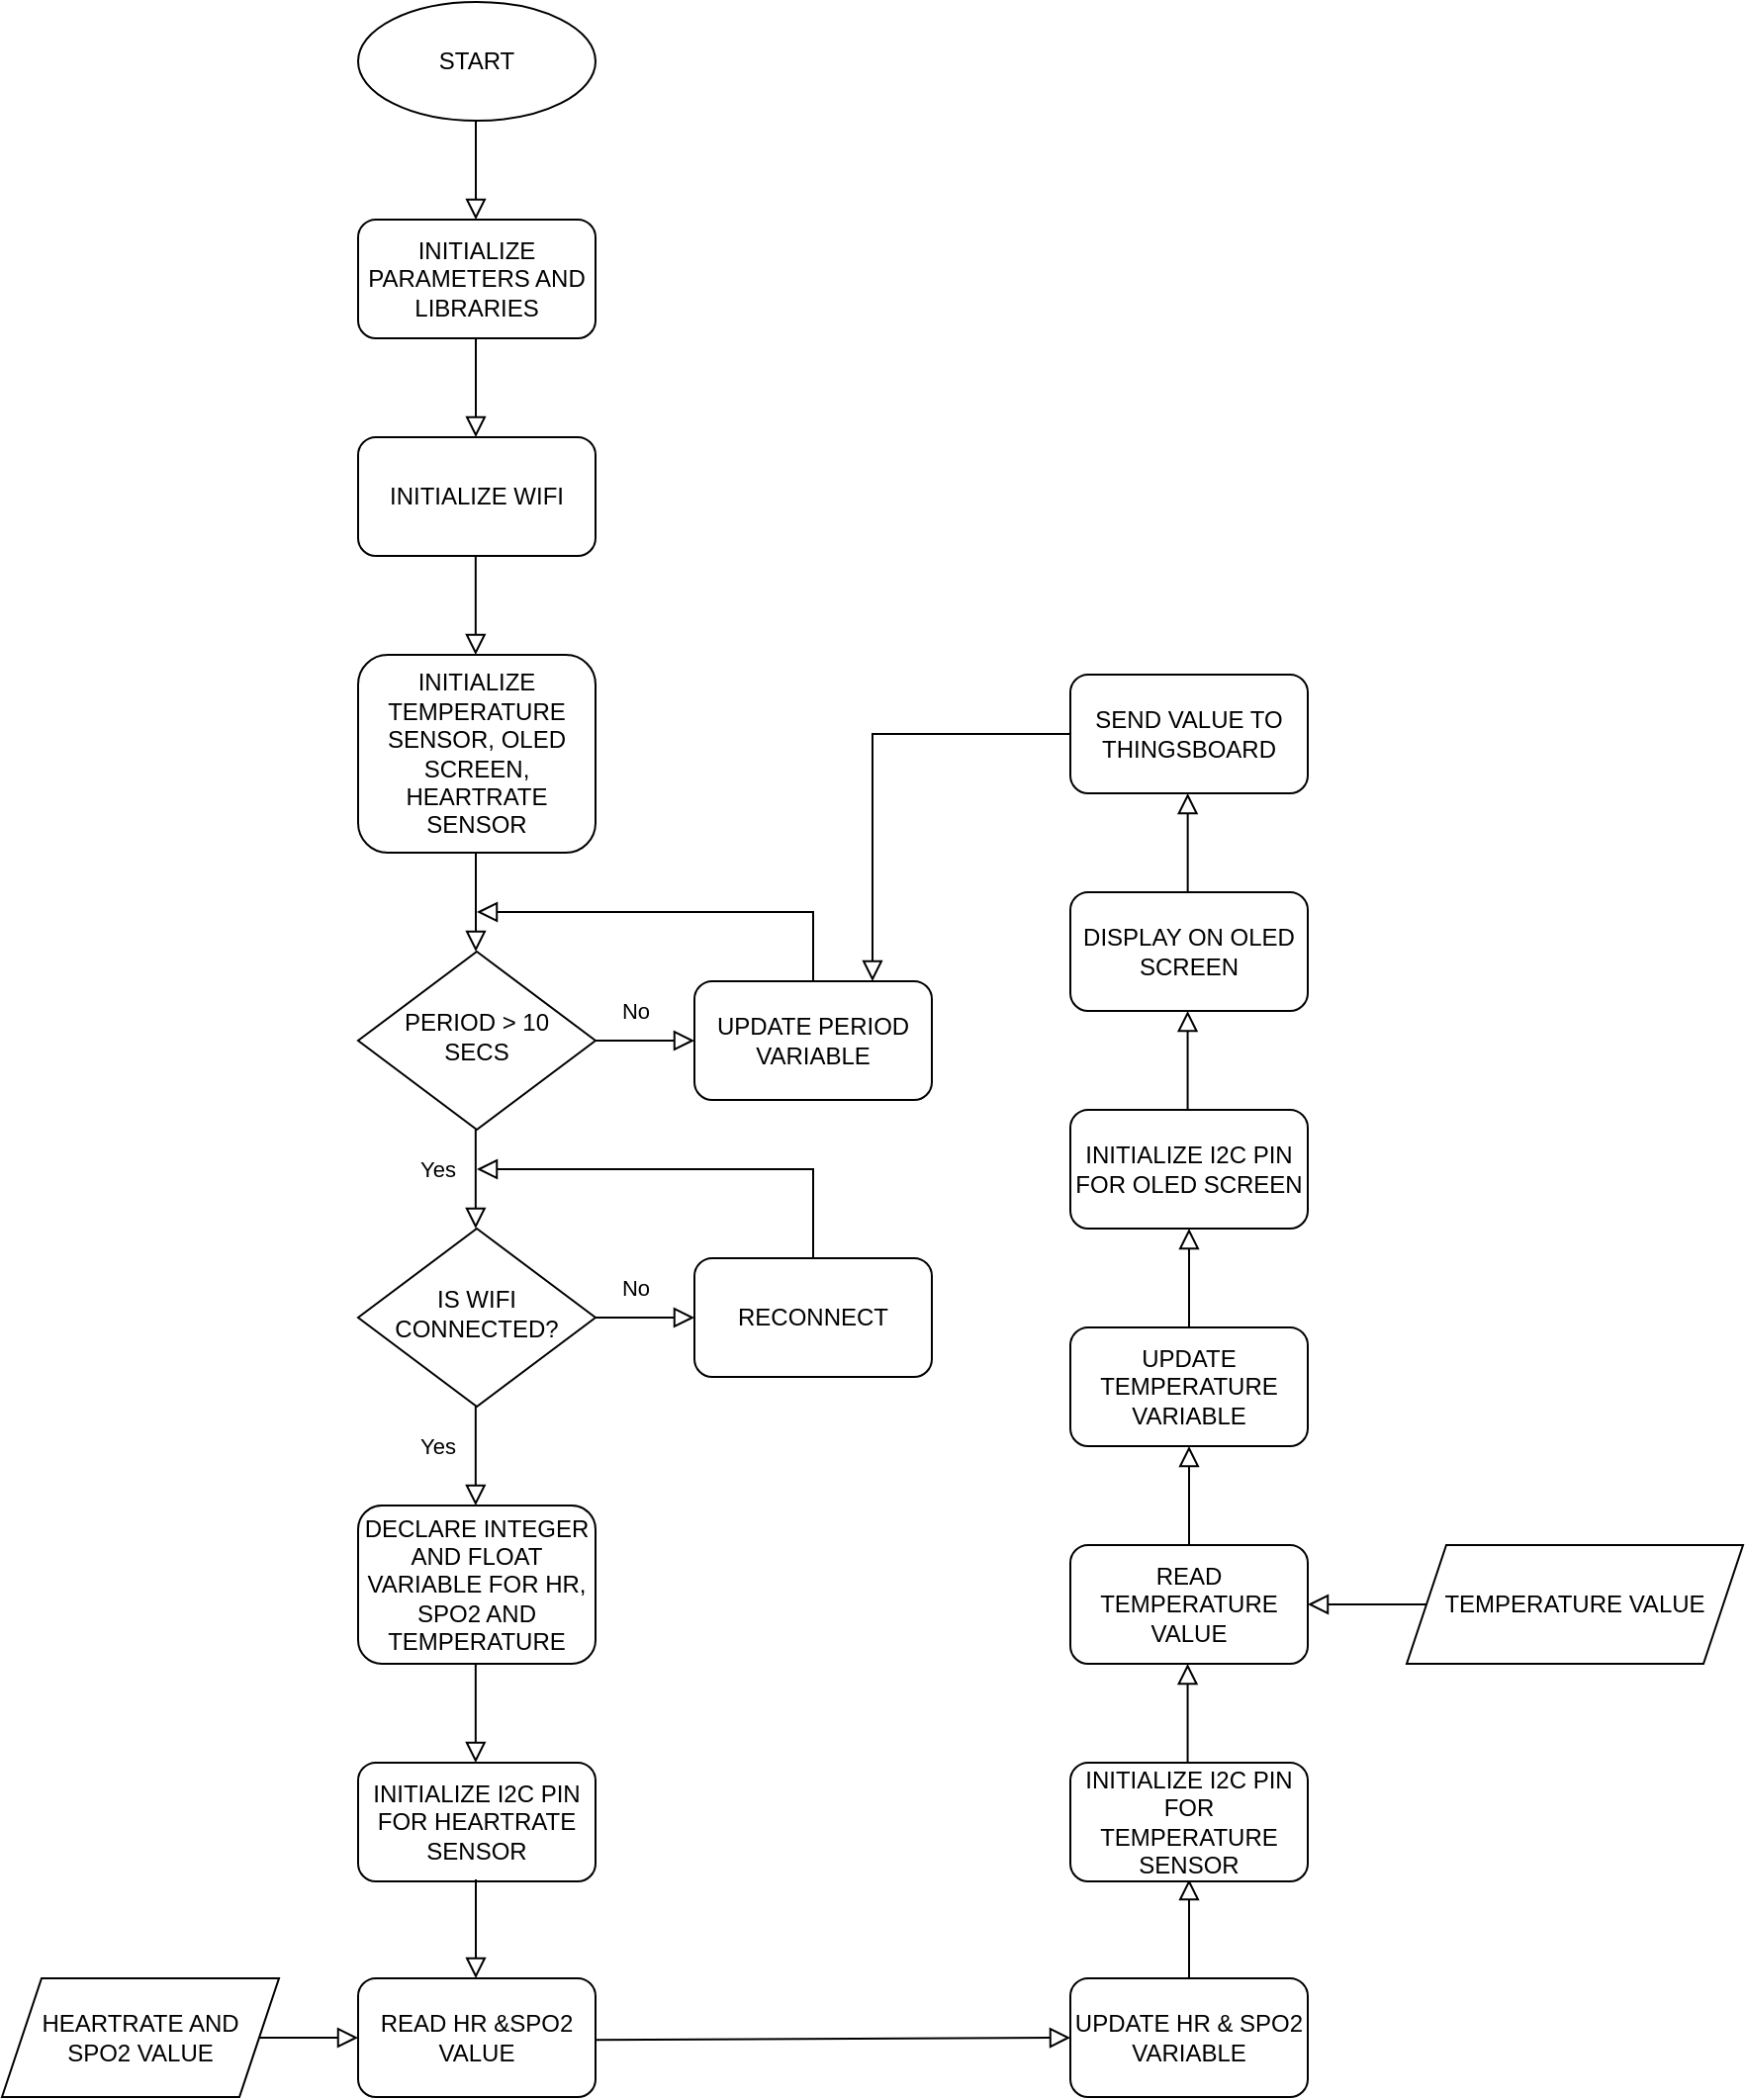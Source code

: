 <mxfile version="20.6.0" type="github">
  <diagram id="C5RBs43oDa-KdzZeNtuy" name="Page-1">
    <mxGraphModel dx="2480" dy="2576" grid="1" gridSize="10" guides="1" tooltips="1" connect="1" arrows="1" fold="1" page="1" pageScale="1" pageWidth="827" pageHeight="1169" math="0" shadow="0">
      <root>
        <mxCell id="WIyWlLk6GJQsqaUBKTNV-0" />
        <mxCell id="WIyWlLk6GJQsqaUBKTNV-1" parent="WIyWlLk6GJQsqaUBKTNV-0" />
        <mxCell id="WIyWlLk6GJQsqaUBKTNV-3" value="INITIALIZE PARAMETERS AND LIBRARIES" style="rounded=1;whiteSpace=wrap;html=1;fontSize=12;glass=0;strokeWidth=1;shadow=0;" parent="WIyWlLk6GJQsqaUBKTNV-1" vertex="1">
          <mxGeometry x="210" y="50" width="120" height="60" as="geometry" />
        </mxCell>
        <mxCell id="-AS3Y-vj9zypQ7iNOqmJ-0" value="START" style="ellipse;whiteSpace=wrap;html=1;" parent="WIyWlLk6GJQsqaUBKTNV-1" vertex="1">
          <mxGeometry x="210" y="-60" width="120" height="60" as="geometry" />
        </mxCell>
        <mxCell id="-AS3Y-vj9zypQ7iNOqmJ-1" value="" style="rounded=0;html=1;jettySize=auto;orthogonalLoop=1;fontSize=11;endArrow=block;endFill=0;endSize=8;strokeWidth=1;shadow=0;labelBackgroundColor=none;edgeStyle=orthogonalEdgeStyle;" parent="WIyWlLk6GJQsqaUBKTNV-1" edge="1">
          <mxGeometry relative="1" as="geometry">
            <mxPoint x="269.5" as="sourcePoint" />
            <mxPoint x="269.5" y="50" as="targetPoint" />
          </mxGeometry>
        </mxCell>
        <mxCell id="-AS3Y-vj9zypQ7iNOqmJ-5" value="INITIALIZE WIFI" style="rounded=1;whiteSpace=wrap;html=1;fontSize=12;glass=0;strokeWidth=1;shadow=0;" parent="WIyWlLk6GJQsqaUBKTNV-1" vertex="1">
          <mxGeometry x="210" y="160" width="120" height="60" as="geometry" />
        </mxCell>
        <mxCell id="-AS3Y-vj9zypQ7iNOqmJ-7" value="" style="rounded=0;html=1;jettySize=auto;orthogonalLoop=1;fontSize=11;endArrow=block;endFill=0;endSize=8;strokeWidth=1;shadow=0;labelBackgroundColor=none;edgeStyle=orthogonalEdgeStyle;" parent="WIyWlLk6GJQsqaUBKTNV-1" edge="1">
          <mxGeometry relative="1" as="geometry">
            <mxPoint x="269.5" y="110" as="sourcePoint" />
            <mxPoint x="269.5" y="160" as="targetPoint" />
          </mxGeometry>
        </mxCell>
        <mxCell id="-AS3Y-vj9zypQ7iNOqmJ-13" value="INITIALIZE TEMPERATURE SENSOR, OLED SCREEN, HEARTRATE SENSOR" style="rounded=1;whiteSpace=wrap;html=1;fontSize=12;glass=0;strokeWidth=1;shadow=0;" parent="WIyWlLk6GJQsqaUBKTNV-1" vertex="1">
          <mxGeometry x="210" y="270" width="120" height="100" as="geometry" />
        </mxCell>
        <mxCell id="-AS3Y-vj9zypQ7iNOqmJ-14" value="" style="rounded=0;html=1;jettySize=auto;orthogonalLoop=1;fontSize=11;endArrow=block;endFill=0;endSize=8;strokeWidth=1;shadow=0;labelBackgroundColor=none;edgeStyle=orthogonalEdgeStyle;" parent="WIyWlLk6GJQsqaUBKTNV-1" edge="1">
          <mxGeometry relative="1" as="geometry">
            <mxPoint x="269.5" y="370" as="sourcePoint" />
            <mxPoint x="269.5" y="420" as="targetPoint" />
          </mxGeometry>
        </mxCell>
        <mxCell id="-AS3Y-vj9zypQ7iNOqmJ-19" value="INITIALIZE I2C PIN FOR HEARTRATE SENSOR" style="rounded=1;whiteSpace=wrap;html=1;fontSize=12;glass=0;strokeWidth=1;shadow=0;" parent="WIyWlLk6GJQsqaUBKTNV-1" vertex="1">
          <mxGeometry x="210" y="830" width="120" height="60" as="geometry" />
        </mxCell>
        <mxCell id="-AS3Y-vj9zypQ7iNOqmJ-21" value="DECLARE INTEGER AND FLOAT VARIABLE FOR HR, SPO2 AND TEMPERATURE" style="rounded=1;whiteSpace=wrap;html=1;fontSize=12;glass=0;strokeWidth=1;shadow=0;" parent="WIyWlLk6GJQsqaUBKTNV-1" vertex="1">
          <mxGeometry x="210" y="700" width="120" height="80" as="geometry" />
        </mxCell>
        <mxCell id="-AS3Y-vj9zypQ7iNOqmJ-22" value="" style="rounded=0;html=1;jettySize=auto;orthogonalLoop=1;fontSize=11;endArrow=block;endFill=0;endSize=8;strokeWidth=1;shadow=0;labelBackgroundColor=none;edgeStyle=orthogonalEdgeStyle;" parent="WIyWlLk6GJQsqaUBKTNV-1" edge="1">
          <mxGeometry relative="1" as="geometry">
            <mxPoint x="269.5" y="889" as="sourcePoint" />
            <mxPoint x="269.5" y="939" as="targetPoint" />
          </mxGeometry>
        </mxCell>
        <mxCell id="-AS3Y-vj9zypQ7iNOqmJ-23" value="READ HR &amp;amp;SPO2 VALUE" style="rounded=1;whiteSpace=wrap;html=1;fontSize=12;glass=0;strokeWidth=1;shadow=0;" parent="WIyWlLk6GJQsqaUBKTNV-1" vertex="1">
          <mxGeometry x="210" y="939" width="120" height="60" as="geometry" />
        </mxCell>
        <mxCell id="-AS3Y-vj9zypQ7iNOqmJ-24" value="" style="rounded=0;html=1;jettySize=auto;orthogonalLoop=1;fontSize=11;endArrow=block;endFill=0;endSize=8;strokeWidth=1;shadow=0;labelBackgroundColor=none;entryX=0;entryY=0.5;entryDx=0;entryDy=0;" parent="WIyWlLk6GJQsqaUBKTNV-1" target="-AS3Y-vj9zypQ7iNOqmJ-28" edge="1">
          <mxGeometry relative="1" as="geometry">
            <mxPoint x="330" y="970.17" as="sourcePoint" />
            <mxPoint x="450" y="970" as="targetPoint" />
          </mxGeometry>
        </mxCell>
        <mxCell id="-AS3Y-vj9zypQ7iNOqmJ-25" value="HEARTRATE AND&lt;br&gt;SPO2 VALUE" style="shape=parallelogram;perimeter=parallelogramPerimeter;whiteSpace=wrap;html=1;fixedSize=1;" parent="WIyWlLk6GJQsqaUBKTNV-1" vertex="1">
          <mxGeometry x="30" y="939" width="140" height="60" as="geometry" />
        </mxCell>
        <mxCell id="-AS3Y-vj9zypQ7iNOqmJ-27" value="" style="rounded=0;html=1;jettySize=auto;orthogonalLoop=1;fontSize=11;endArrow=block;endFill=0;endSize=8;strokeWidth=1;shadow=0;labelBackgroundColor=none;exitX=1;exitY=0.5;exitDx=0;exitDy=0;entryX=0;entryY=0.5;entryDx=0;entryDy=0;" parent="WIyWlLk6GJQsqaUBKTNV-1" source="-AS3Y-vj9zypQ7iNOqmJ-25" target="-AS3Y-vj9zypQ7iNOqmJ-23" edge="1">
          <mxGeometry relative="1" as="geometry">
            <mxPoint x="140" y="899" as="sourcePoint" />
            <mxPoint x="200" y="969" as="targetPoint" />
          </mxGeometry>
        </mxCell>
        <mxCell id="-AS3Y-vj9zypQ7iNOqmJ-28" value="UPDATE HR &amp;amp; SPO2 VARIABLE" style="rounded=1;whiteSpace=wrap;html=1;fontSize=12;glass=0;strokeWidth=1;shadow=0;" parent="WIyWlLk6GJQsqaUBKTNV-1" vertex="1">
          <mxGeometry x="570" y="939" width="120" height="60" as="geometry" />
        </mxCell>
        <mxCell id="-AS3Y-vj9zypQ7iNOqmJ-29" value="" style="rounded=0;html=1;jettySize=auto;orthogonalLoop=1;fontSize=11;endArrow=block;endFill=0;endSize=8;strokeWidth=1;shadow=0;labelBackgroundColor=none;exitX=0.5;exitY=0;exitDx=0;exitDy=0;" parent="WIyWlLk6GJQsqaUBKTNV-1" source="-AS3Y-vj9zypQ7iNOqmJ-28" edge="1">
          <mxGeometry relative="1" as="geometry">
            <mxPoint x="600" y="909" as="sourcePoint" />
            <mxPoint x="630" y="889" as="targetPoint" />
          </mxGeometry>
        </mxCell>
        <mxCell id="-AS3Y-vj9zypQ7iNOqmJ-30" value="TEMPERATURE VALUE" style="shape=parallelogram;perimeter=parallelogramPerimeter;whiteSpace=wrap;html=1;fixedSize=1;" parent="WIyWlLk6GJQsqaUBKTNV-1" vertex="1">
          <mxGeometry x="740" y="720" width="170" height="60" as="geometry" />
        </mxCell>
        <mxCell id="-AS3Y-vj9zypQ7iNOqmJ-31" value="READ TEMPERATURE VALUE" style="rounded=1;whiteSpace=wrap;html=1;fontSize=12;glass=0;strokeWidth=1;shadow=0;" parent="WIyWlLk6GJQsqaUBKTNV-1" vertex="1">
          <mxGeometry x="570" y="720" width="120" height="60" as="geometry" />
        </mxCell>
        <mxCell id="-AS3Y-vj9zypQ7iNOqmJ-32" value="" style="rounded=0;html=1;jettySize=auto;orthogonalLoop=1;fontSize=11;endArrow=block;endFill=0;endSize=8;strokeWidth=1;shadow=0;labelBackgroundColor=none;entryX=1;entryY=0.5;entryDx=0;entryDy=0;exitX=0;exitY=0.5;exitDx=0;exitDy=0;" parent="WIyWlLk6GJQsqaUBKTNV-1" source="-AS3Y-vj9zypQ7iNOqmJ-30" target="-AS3Y-vj9zypQ7iNOqmJ-31" edge="1">
          <mxGeometry relative="1" as="geometry">
            <mxPoint x="740" y="750" as="sourcePoint" />
            <mxPoint x="680" y="690" as="targetPoint" />
          </mxGeometry>
        </mxCell>
        <mxCell id="-AS3Y-vj9zypQ7iNOqmJ-33" value="" style="rounded=0;html=1;jettySize=auto;orthogonalLoop=1;fontSize=11;endArrow=block;endFill=0;endSize=8;strokeWidth=1;shadow=0;labelBackgroundColor=none;exitX=0.5;exitY=0;exitDx=0;exitDy=0;" parent="WIyWlLk6GJQsqaUBKTNV-1" edge="1">
          <mxGeometry relative="1" as="geometry">
            <mxPoint x="630" y="720" as="sourcePoint" />
            <mxPoint x="630" y="670" as="targetPoint" />
          </mxGeometry>
        </mxCell>
        <mxCell id="-AS3Y-vj9zypQ7iNOqmJ-34" value="UPDATE TEMPERATURE VARIABLE" style="rounded=1;whiteSpace=wrap;html=1;fontSize=12;glass=0;strokeWidth=1;shadow=0;" parent="WIyWlLk6GJQsqaUBKTNV-1" vertex="1">
          <mxGeometry x="570" y="610" width="120" height="60" as="geometry" />
        </mxCell>
        <mxCell id="-AS3Y-vj9zypQ7iNOqmJ-35" value="" style="rounded=0;html=1;jettySize=auto;orthogonalLoop=1;fontSize=11;endArrow=block;endFill=0;endSize=8;strokeWidth=1;shadow=0;labelBackgroundColor=none;exitX=0.5;exitY=0;exitDx=0;exitDy=0;" parent="WIyWlLk6GJQsqaUBKTNV-1" edge="1">
          <mxGeometry relative="1" as="geometry">
            <mxPoint x="630" y="610" as="sourcePoint" />
            <mxPoint x="630" y="560" as="targetPoint" />
          </mxGeometry>
        </mxCell>
        <mxCell id="-AS3Y-vj9zypQ7iNOqmJ-36" value="DISPLAY ON OLED SCREEN" style="rounded=1;whiteSpace=wrap;html=1;fontSize=12;glass=0;strokeWidth=1;shadow=0;" parent="WIyWlLk6GJQsqaUBKTNV-1" vertex="1">
          <mxGeometry x="570" y="390" width="120" height="60" as="geometry" />
        </mxCell>
        <mxCell id="-AS3Y-vj9zypQ7iNOqmJ-37" value="" style="rounded=0;html=1;jettySize=auto;orthogonalLoop=1;fontSize=11;endArrow=block;endFill=0;endSize=8;strokeWidth=1;shadow=0;labelBackgroundColor=none;exitX=0.5;exitY=0;exitDx=0;exitDy=0;" parent="WIyWlLk6GJQsqaUBKTNV-1" edge="1">
          <mxGeometry relative="1" as="geometry">
            <mxPoint x="629.33" y="390" as="sourcePoint" />
            <mxPoint x="629.33" y="340" as="targetPoint" />
          </mxGeometry>
        </mxCell>
        <mxCell id="-AS3Y-vj9zypQ7iNOqmJ-38" value="SEND VALUE TO THINGSBOARD" style="rounded=1;whiteSpace=wrap;html=1;fontSize=12;glass=0;strokeWidth=1;shadow=0;" parent="WIyWlLk6GJQsqaUBKTNV-1" vertex="1">
          <mxGeometry x="570" y="280" width="120" height="60" as="geometry" />
        </mxCell>
        <mxCell id="5JQKZ3E2Aj2A8bMWfl4t-0" value="PERIOD &amp;gt; 10&lt;br&gt;SECS" style="rhombus;whiteSpace=wrap;html=1;shadow=0;fontFamily=Helvetica;fontSize=12;align=center;strokeWidth=1;spacing=6;spacingTop=-4;" vertex="1" parent="WIyWlLk6GJQsqaUBKTNV-1">
          <mxGeometry x="210" y="420" width="120" height="90" as="geometry" />
        </mxCell>
        <mxCell id="5JQKZ3E2Aj2A8bMWfl4t-2" value="Yes" style="rounded=0;html=1;jettySize=auto;orthogonalLoop=1;fontSize=11;endArrow=block;endFill=0;endSize=8;strokeWidth=1;shadow=0;labelBackgroundColor=none;edgeStyle=orthogonalEdgeStyle;" edge="1" parent="WIyWlLk6GJQsqaUBKTNV-1">
          <mxGeometry x="-0.2" y="-19" relative="1" as="geometry">
            <mxPoint as="offset" />
            <mxPoint x="269.41" y="560" as="targetPoint" />
            <mxPoint x="269.41" y="510" as="sourcePoint" />
          </mxGeometry>
        </mxCell>
        <mxCell id="5JQKZ3E2Aj2A8bMWfl4t-12" value="No" style="edgeStyle=orthogonalEdgeStyle;rounded=0;html=1;jettySize=auto;orthogonalLoop=1;fontSize=11;endArrow=block;endFill=0;endSize=8;strokeWidth=1;shadow=0;labelBackgroundColor=none;" edge="1" parent="WIyWlLk6GJQsqaUBKTNV-1">
          <mxGeometry x="-0.2" y="15" relative="1" as="geometry">
            <mxPoint as="offset" />
            <mxPoint x="380" y="465" as="targetPoint" />
            <Array as="points">
              <mxPoint x="380" y="465" />
            </Array>
            <mxPoint x="330" y="465" as="sourcePoint" />
          </mxGeometry>
        </mxCell>
        <mxCell id="5JQKZ3E2Aj2A8bMWfl4t-13" value="UPDATE PERIOD VARIABLE" style="rounded=1;whiteSpace=wrap;html=1;fontSize=12;glass=0;strokeWidth=1;shadow=0;" vertex="1" parent="WIyWlLk6GJQsqaUBKTNV-1">
          <mxGeometry x="380" y="435" width="120" height="60" as="geometry" />
        </mxCell>
        <mxCell id="5JQKZ3E2Aj2A8bMWfl4t-14" value="" style="rounded=0;html=1;jettySize=auto;orthogonalLoop=1;fontSize=11;endArrow=block;endFill=0;endSize=8;strokeWidth=1;shadow=0;labelBackgroundColor=none;edgeStyle=orthogonalEdgeStyle;" edge="1" parent="WIyWlLk6GJQsqaUBKTNV-1">
          <mxGeometry relative="1" as="geometry">
            <mxPoint x="440" y="435" as="sourcePoint" />
            <mxPoint x="270" y="400" as="targetPoint" />
            <Array as="points">
              <mxPoint x="440" y="400" />
            </Array>
          </mxGeometry>
        </mxCell>
        <mxCell id="5JQKZ3E2Aj2A8bMWfl4t-16" value="" style="rounded=0;html=1;jettySize=auto;orthogonalLoop=1;fontSize=11;endArrow=block;endFill=0;endSize=8;strokeWidth=1;shadow=0;labelBackgroundColor=none;exitX=0;exitY=0.5;exitDx=0;exitDy=0;edgeStyle=orthogonalEdgeStyle;entryX=0.75;entryY=0;entryDx=0;entryDy=0;" edge="1" parent="WIyWlLk6GJQsqaUBKTNV-1" source="-AS3Y-vj9zypQ7iNOqmJ-38" target="5JQKZ3E2Aj2A8bMWfl4t-13">
          <mxGeometry relative="1" as="geometry">
            <mxPoint x="530" y="320" as="sourcePoint" />
            <mxPoint x="530" y="270" as="targetPoint" />
          </mxGeometry>
        </mxCell>
        <mxCell id="5JQKZ3E2Aj2A8bMWfl4t-19" value="No" style="edgeStyle=orthogonalEdgeStyle;rounded=0;html=1;jettySize=auto;orthogonalLoop=1;fontSize=11;endArrow=block;endFill=0;endSize=8;strokeWidth=1;shadow=0;labelBackgroundColor=none;" edge="1" parent="WIyWlLk6GJQsqaUBKTNV-1" source="5JQKZ3E2Aj2A8bMWfl4t-20">
          <mxGeometry x="-0.2" y="15" relative="1" as="geometry">
            <mxPoint as="offset" />
            <mxPoint x="380" y="605" as="targetPoint" />
            <Array as="points">
              <mxPoint x="380" y="605" />
            </Array>
          </mxGeometry>
        </mxCell>
        <mxCell id="5JQKZ3E2Aj2A8bMWfl4t-20" value="IS WIFI CONNECTED?" style="rhombus;whiteSpace=wrap;html=1;shadow=0;fontFamily=Helvetica;fontSize=12;align=center;strokeWidth=1;spacing=6;spacingTop=-4;" vertex="1" parent="WIyWlLk6GJQsqaUBKTNV-1">
          <mxGeometry x="210" y="560" width="120" height="90" as="geometry" />
        </mxCell>
        <mxCell id="5JQKZ3E2Aj2A8bMWfl4t-21" value="RECONNECT" style="rounded=1;whiteSpace=wrap;html=1;fontSize=12;glass=0;strokeWidth=1;shadow=0;" vertex="1" parent="WIyWlLk6GJQsqaUBKTNV-1">
          <mxGeometry x="380" y="575" width="120" height="60" as="geometry" />
        </mxCell>
        <mxCell id="5JQKZ3E2Aj2A8bMWfl4t-22" value="" style="rounded=0;html=1;jettySize=auto;orthogonalLoop=1;fontSize=11;endArrow=block;endFill=0;endSize=8;strokeWidth=1;shadow=0;labelBackgroundColor=none;edgeStyle=orthogonalEdgeStyle;" edge="1" parent="WIyWlLk6GJQsqaUBKTNV-1">
          <mxGeometry relative="1" as="geometry">
            <mxPoint x="440" y="575" as="sourcePoint" />
            <mxPoint x="270" y="530" as="targetPoint" />
            <Array as="points">
              <mxPoint x="440" y="530" />
              <mxPoint x="300" y="530" />
            </Array>
          </mxGeometry>
        </mxCell>
        <mxCell id="5JQKZ3E2Aj2A8bMWfl4t-23" value="Yes" style="rounded=0;html=1;jettySize=auto;orthogonalLoop=1;fontSize=11;endArrow=block;endFill=0;endSize=8;strokeWidth=1;shadow=0;labelBackgroundColor=none;edgeStyle=orthogonalEdgeStyle;" edge="1" parent="WIyWlLk6GJQsqaUBKTNV-1">
          <mxGeometry x="-0.2" y="-19" relative="1" as="geometry">
            <mxPoint as="offset" />
            <mxPoint x="269.41" y="700" as="targetPoint" />
            <mxPoint x="269.41" y="650" as="sourcePoint" />
          </mxGeometry>
        </mxCell>
        <mxCell id="5JQKZ3E2Aj2A8bMWfl4t-24" value="" style="rounded=0;html=1;jettySize=auto;orthogonalLoop=1;fontSize=11;endArrow=block;endFill=0;endSize=8;strokeWidth=1;shadow=0;labelBackgroundColor=none;edgeStyle=orthogonalEdgeStyle;" edge="1" parent="WIyWlLk6GJQsqaUBKTNV-1">
          <mxGeometry relative="1" as="geometry">
            <mxPoint x="269.41" y="780" as="sourcePoint" />
            <mxPoint x="269.41" y="830" as="targetPoint" />
          </mxGeometry>
        </mxCell>
        <mxCell id="5JQKZ3E2Aj2A8bMWfl4t-25" value="INITIALIZE I2C PIN FOR TEMPERATURE SENSOR" style="rounded=1;whiteSpace=wrap;html=1;fontSize=12;glass=0;strokeWidth=1;shadow=0;" vertex="1" parent="WIyWlLk6GJQsqaUBKTNV-1">
          <mxGeometry x="570" y="830" width="120" height="60" as="geometry" />
        </mxCell>
        <mxCell id="5JQKZ3E2Aj2A8bMWfl4t-26" value="" style="rounded=0;html=1;jettySize=auto;orthogonalLoop=1;fontSize=11;endArrow=block;endFill=0;endSize=8;strokeWidth=1;shadow=0;labelBackgroundColor=none;exitX=0.5;exitY=0;exitDx=0;exitDy=0;" edge="1" parent="WIyWlLk6GJQsqaUBKTNV-1">
          <mxGeometry relative="1" as="geometry">
            <mxPoint x="629.29" y="830" as="sourcePoint" />
            <mxPoint x="629.29" y="780" as="targetPoint" />
          </mxGeometry>
        </mxCell>
        <mxCell id="5JQKZ3E2Aj2A8bMWfl4t-27" value="INITIALIZE I2C PIN FOR OLED SCREEN" style="rounded=1;whiteSpace=wrap;html=1;fontSize=12;glass=0;strokeWidth=1;shadow=0;" vertex="1" parent="WIyWlLk6GJQsqaUBKTNV-1">
          <mxGeometry x="570" y="500" width="120" height="60" as="geometry" />
        </mxCell>
        <mxCell id="5JQKZ3E2Aj2A8bMWfl4t-28" value="" style="rounded=0;html=1;jettySize=auto;orthogonalLoop=1;fontSize=11;endArrow=block;endFill=0;endSize=8;strokeWidth=1;shadow=0;labelBackgroundColor=none;exitX=0.5;exitY=0;exitDx=0;exitDy=0;" edge="1" parent="WIyWlLk6GJQsqaUBKTNV-1">
          <mxGeometry relative="1" as="geometry">
            <mxPoint x="629.29" y="500" as="sourcePoint" />
            <mxPoint x="629.29" y="450" as="targetPoint" />
          </mxGeometry>
        </mxCell>
        <mxCell id="5JQKZ3E2Aj2A8bMWfl4t-29" value="" style="rounded=0;html=1;jettySize=auto;orthogonalLoop=1;fontSize=11;endArrow=block;endFill=0;endSize=8;strokeWidth=1;shadow=0;labelBackgroundColor=none;edgeStyle=orthogonalEdgeStyle;" edge="1" parent="WIyWlLk6GJQsqaUBKTNV-1">
          <mxGeometry relative="1" as="geometry">
            <mxPoint x="269.41" y="220" as="sourcePoint" />
            <mxPoint x="269.41" y="270" as="targetPoint" />
          </mxGeometry>
        </mxCell>
      </root>
    </mxGraphModel>
  </diagram>
</mxfile>
